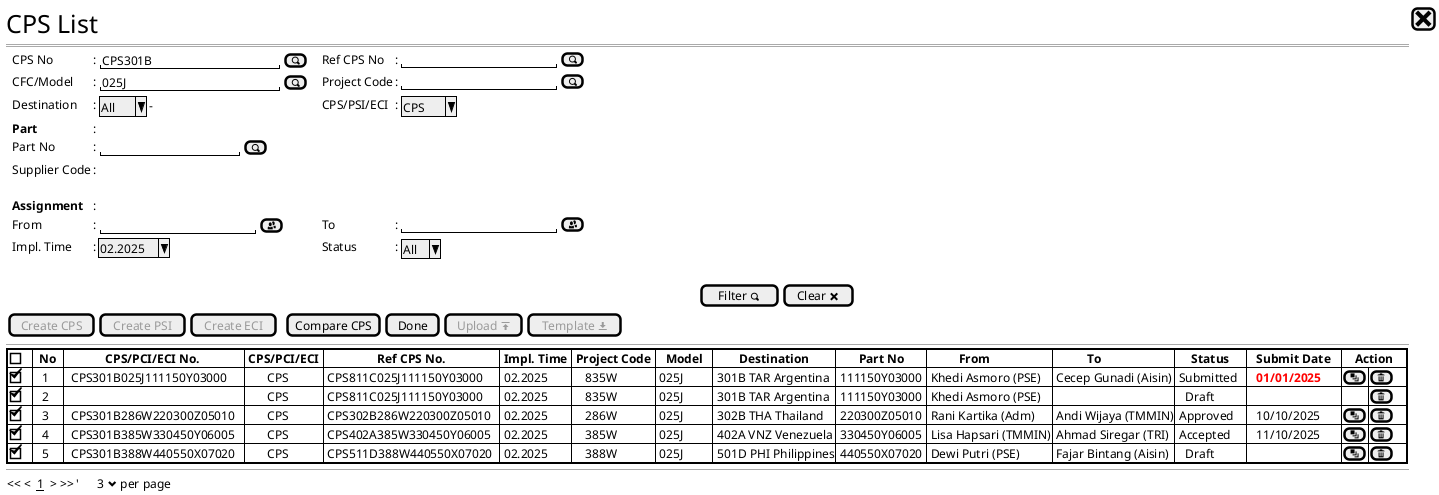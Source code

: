 /'
Sample search result
'/
@startsalt
{
  <size:25>CPS List |[<size:25><&x>]|*
  ==
  {
    .|CPS No              |: {|"CPS301B               "|[<&magnifying-glass>] |}.|.|Ref CPS No          |: |"                   "|[<&magnifying-glass>]|*
    .|CFC/Model           |: {|" 025J                 "|[<&magnifying-glass>] |}.|.|Project Code        |: |"                   "|[<&magnifying-glass>]|*
    .|Destination         |: {|^All ^|  -  |}                .|.|CPS/PSI/ECI         |: {|^ CPS ^             |}*
    .|<b>Part          |: |*
    .|   Part No             |: {|"                 "|[<&magnifying-glass>]|}*
    .|   Supplier Code       |: {|                  |}*    
    .
    .|<b>Assignment          |: |*
    .|   From                |: {|"                   "|[<&people>]           |}.|.|To                  |: |"                   "|[<&people>]|*    
    .|   Impl. Time          |: |^02.2025^     |.|.|Status        |: {| ^All^ |}*    
  }
  .
  {|                                                                                                                                                                                                                             |[Filter <&magnifying-glass>]|[Clear <&x>]|}
    {[<color:#9a9a9a>Create CPS] | [<color:#9a9a9a>Create PSI]|[<color:#9a9a9a>Create ECI]|.|[Compare CPS]|[ Done ]           |                        [<color:#9a9a9a>Upload <&data-transfer-upload>]| [<color:#9a9a9a>Template <&data-transfer-download>]|} *
    --
    {+
      {#
        '|<b> CPS No. |<b> Ref CPS No. |<b>DPI No|<b> Issued Date|<b>Effective Date|<b> CFC/Pjt   |<b> Model  |<b> # Parts        |<b> From               |<b> To                 |<b> Status       |<b>  Action   |*|*|*
      | []  |  <b>No  |             <b>CPS/PCI/ECI No.              | <b>CPS/PCI/ECI |                 <b>Ref CPS No.                 | <b>Impl. Time | <b>Project Code |   <b>Model   |        <b>Destination        |      <b> Part No      |          <b>From          |           <b>To           |     <b>Status     |   <b>Submit Date           |    <b>Action         |*
      | [X]  |   1     |  CPS301B025J111150Y03000                    |       CPS      | CPS811C025J111150Y03000                        | 02.2025       |    835W         |   025J       | 301B TAR Argentina           | 111150Y03000          | Khedi Asmoro (PSE)        | Cecep Gunadi (Aisin)      |     Submitted     |   <color:red><b>01/01/2025 |[<&layers>]|[<&trash>]|*
      | [X]  |   2     |.                                            |       CPS      | CPS811C025J111150Y03000                        | 02.2025       |    835W         |   025J       | 301B TAR Argentina           | 111150Y03000          | Khedi Asmoro (PSE)        |                           |       Draft       |.                           |.             |[<&trash>]|*
      | [X]  |   3     |  CPS301B286W220300Z05010                    |       CPS      | CPS302B286W220300Z05010                        | 02.2025       |    286W         |   025J       | 302B THA Thailand            | 220300Z05010          | Rani Kartika (Adm)        | Andi Wijaya (TMMIN)       |     Approved      |   10/10/2025               |[<&layers>]   |[<&trash>]|*
      | [X]  |   4     |  CPS301B385W330450Y06005                    |       CPS      | CPS402A385W330450Y06005                        | 02.2025       |    385W         |   025J       | 402A VNZ Venezuela           | 330450Y06005          | Lisa Hapsari (TMMIN)      | Ahmad Siregar (TRI)       |     Accepted      |   11/10/2025               |[<&layers>]   |[<&trash>]|*
      | [X]  |   5     |  CPS301B388W440550X07020                    |       CPS      | CPS511D388W440550X07020                        | 02.2025       |    388W         |   025J       | 501D PHI Philippines         | 440550X07020          | Dewi Putri (PSE)          | Fajar Bintang (Aisin)     |       Draft       |.                           |[<&layers>]   |[<&trash>]|*
      }
   }
  --
  {
  << <  __1__  > >>  |'      3 <&chevron-bottom> per page |*
  }  
}
@endsalt
